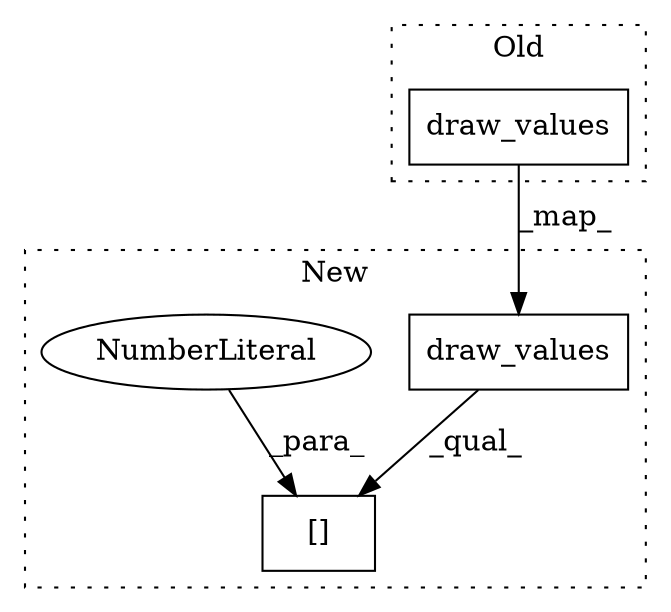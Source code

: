 digraph G {
subgraph cluster0 {
1 [label="draw_values" a="32" s="3895,3919" l="12,1" shape="box"];
label = "Old";
style="dotted";
}
subgraph cluster1 {
2 [label="draw_values" a="32" s="3849,3873" l="12,1" shape="box"];
3 [label="[]" a="2" s="3849,3876" l="26,1" shape="box"];
4 [label="NumberLiteral" a="34" s="3875" l="1" shape="ellipse"];
label = "New";
style="dotted";
}
1 -> 2 [label="_map_"];
2 -> 3 [label="_qual_"];
4 -> 3 [label="_para_"];
}